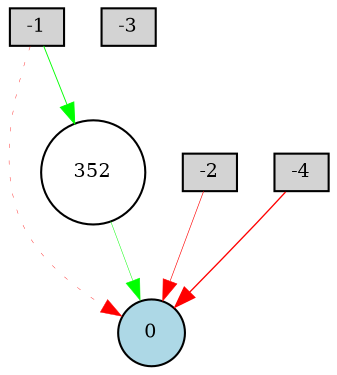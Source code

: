 digraph {
	node [fontsize=9 height=0.2 shape=circle width=0.2]
	-1 [fillcolor=lightgray shape=box style=filled]
	-2 [fillcolor=lightgray shape=box style=filled]
	-3 [fillcolor=lightgray shape=box style=filled]
	-4 [fillcolor=lightgray shape=box style=filled]
	0 [fillcolor=lightblue style=filled]
	352 [fillcolor=white style=filled]
	352 -> 0 [color=green penwidth=0.23310624323315815 style=solid]
	-1 -> 352 [color=green penwidth=0.4389255401019909 style=solid]
	-2 -> 0 [color=red penwidth=0.29794862384858223 style=solid]
	-1 -> 0 [color=red penwidth=0.18520420816101663 style=dotted]
	-4 -> 0 [color=red penwidth=0.6426048181151387 style=solid]
}
